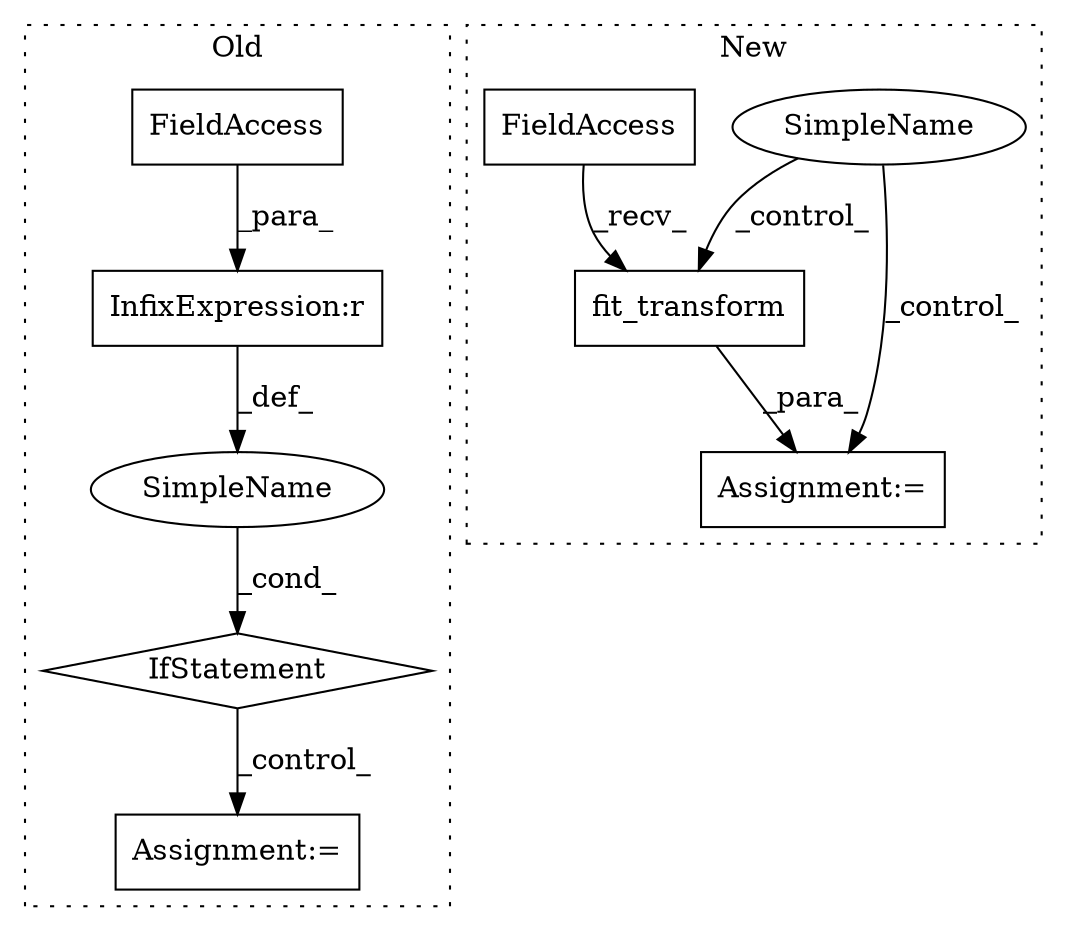 digraph G {
subgraph cluster0 {
1 [label="IfStatement" a="25" s="489,504" l="4,2" shape="diamond"];
3 [label="Assignment:=" a="7" s="515" l="1" shape="box"];
4 [label="SimpleName" a="42" s="" l="" shape="ellipse"];
5 [label="InfixExpression:r" a="27" s="499" l="4" shape="box"];
6 [label="FieldAccess" a="22" s="493" l="6" shape="box"];
label = "Old";
style="dotted";
}
subgraph cluster1 {
2 [label="fit_transform" a="32" s="998,1016" l="14,1" shape="box"];
7 [label="Assignment:=" a="7" s="986" l="1" shape="box"];
8 [label="SimpleName" a="42" s="" l="" shape="ellipse"];
9 [label="FieldAccess" a="22" s="987" l="10" shape="box"];
label = "New";
style="dotted";
}
1 -> 3 [label="_control_"];
2 -> 7 [label="_para_"];
4 -> 1 [label="_cond_"];
5 -> 4 [label="_def_"];
6 -> 5 [label="_para_"];
8 -> 2 [label="_control_"];
8 -> 7 [label="_control_"];
9 -> 2 [label="_recv_"];
}